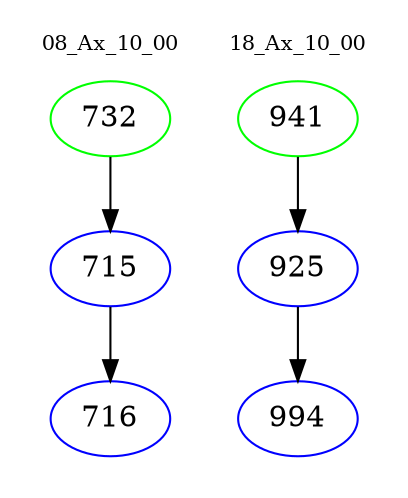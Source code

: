 digraph{
subgraph cluster_0 {
color = white
label = "08_Ax_10_00";
fontsize=10;
T0_732 [label="732", color="green"]
T0_732 -> T0_715 [color="black"]
T0_715 [label="715", color="blue"]
T0_715 -> T0_716 [color="black"]
T0_716 [label="716", color="blue"]
}
subgraph cluster_1 {
color = white
label = "18_Ax_10_00";
fontsize=10;
T1_941 [label="941", color="green"]
T1_941 -> T1_925 [color="black"]
T1_925 [label="925", color="blue"]
T1_925 -> T1_994 [color="black"]
T1_994 [label="994", color="blue"]
}
}
